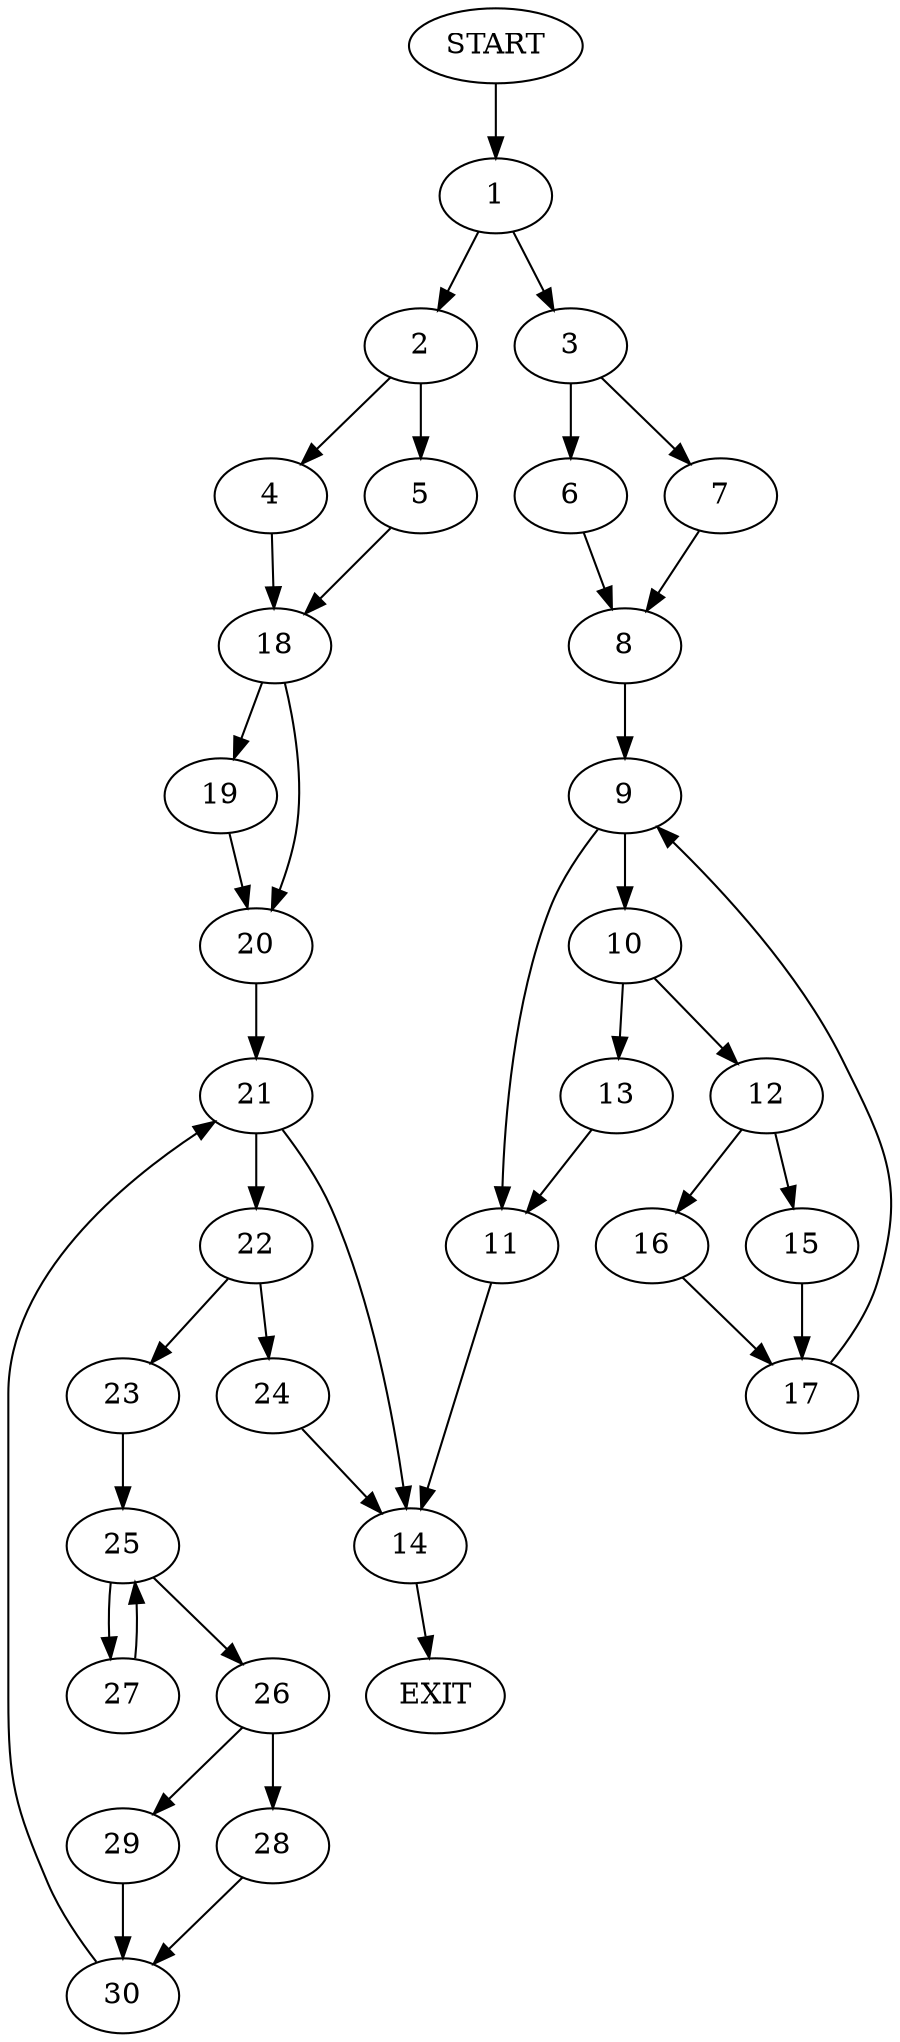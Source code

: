 digraph {
0 [label="START"]
31 [label="EXIT"]
0 -> 1
1 -> 2
1 -> 3
2 -> 4
2 -> 5
3 -> 6
3 -> 7
7 -> 8
6 -> 8
8 -> 9
9 -> 10
9 -> 11
10 -> 12
10 -> 13
11 -> 14
13 -> 11
12 -> 15
12 -> 16
15 -> 17
16 -> 17
17 -> 9
14 -> 31
5 -> 18
4 -> 18
18 -> 19
18 -> 20
20 -> 21
19 -> 20
21 -> 14
21 -> 22
22 -> 23
22 -> 24
23 -> 25
24 -> 14
25 -> 26
25 -> 27
26 -> 28
26 -> 29
27 -> 25
29 -> 30
28 -> 30
30 -> 21
}
